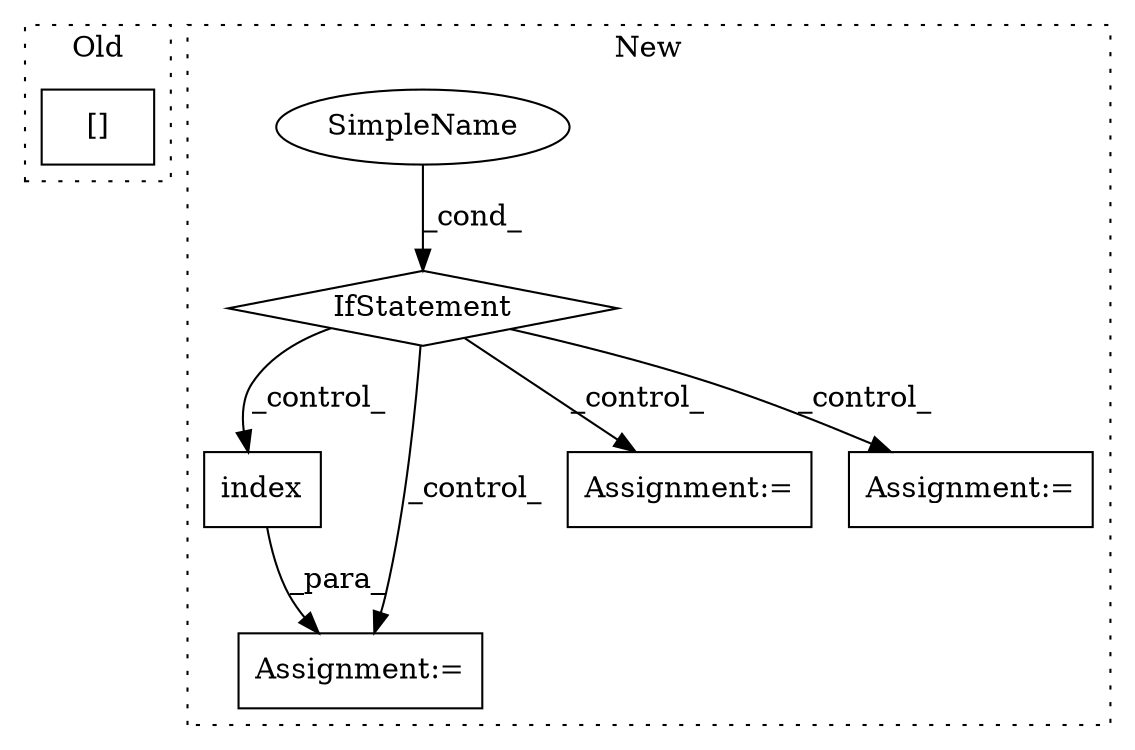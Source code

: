 digraph G {
subgraph cluster0 {
1 [label="[]" a="2" s="16972,17011" l="36,1" shape="box"];
label = "Old";
style="dotted";
}
subgraph cluster1 {
2 [label="index" a="32" s="15815,15829" l="6,1" shape="box"];
3 [label="Assignment:=" a="7" s="15780" l="1" shape="box"];
4 [label="SimpleName" a="42" s="" l="" shape="ellipse"];
5 [label="IfStatement" a="25" s="15348,15375" l="4,2" shape="diamond"];
6 [label="Assignment:=" a="7" s="15591" l="1" shape="box"];
7 [label="Assignment:=" a="7" s="15440" l="1" shape="box"];
label = "New";
style="dotted";
}
2 -> 3 [label="_para_"];
4 -> 5 [label="_cond_"];
5 -> 3 [label="_control_"];
5 -> 2 [label="_control_"];
5 -> 6 [label="_control_"];
5 -> 7 [label="_control_"];
}